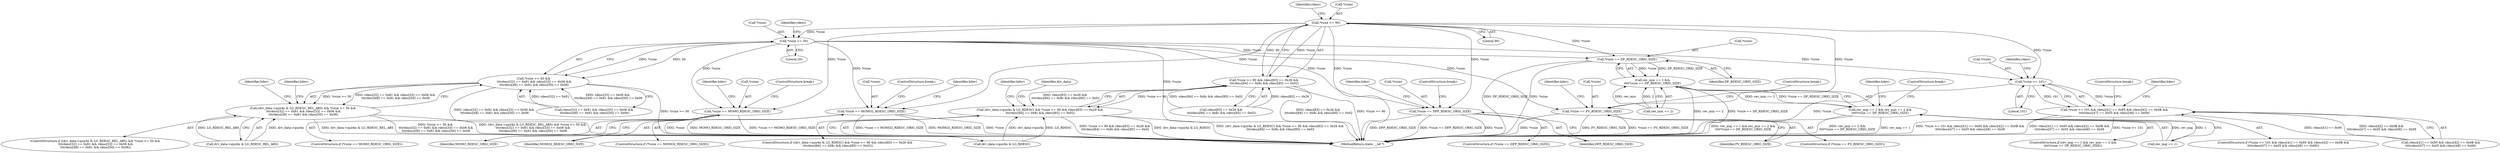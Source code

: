 digraph "1_linux_4ab25786c87eb20857bbb715c3ae34ec8fd6a214_1@del" {
"1000124" [label="(Call,*rsize >= 90)"];
"1000123" [label="(Call,*rsize >= 90 && rdesc[83] == 0x26 &&\n \t\t\trdesc[84] == 0x8c && rdesc[85] == 0x02)"];
"1000117" [label="(Call,(drv_data->quirks & LG_RDESC) && *rsize >= 90 && rdesc[83] == 0x26 &&\n \t\t\trdesc[84] == 0x8c && rdesc[85] == 0x02)"];
"1000175" [label="(Call,*rsize >= 50)"];
"1000174" [label="(Call,*rsize >= 50 &&\n \t\t\trdesc[32] == 0x81 && rdesc[33] == 0x06 &&\n \t\t\trdesc[49] == 0x81 && rdesc[50] == 0x06)"];
"1000168" [label="(Call,(drv_data->quirks & LG_RDESC_REL_ABS) && *rsize >= 50 &&\n \t\t\trdesc[32] == 0x81 && rdesc[33] == 0x06 &&\n \t\t\trdesc[49] == 0x81 && rdesc[50] == 0x06)"];
"1000261" [label="(Call,*rsize == DF_RDESC_ORIG_SIZE)"];
"1000257" [label="(Call,rev_min == 2 &&\n\t\t\t\t*rsize == DF_RDESC_ORIG_SIZE)"];
"1000253" [label="(Call,rev_maj == 1 && rev_min == 2 &&\n\t\t\t\t*rsize == DF_RDESC_ORIG_SIZE)"];
"1000280" [label="(Call,*rsize == MOMO_RDESC_ORIG_SIZE)"];
"1000299" [label="(Call,*rsize == MOMO2_RDESC_ORIG_SIZE)"];
"1000318" [label="(Call,*rsize == FV_RDESC_ORIG_SIZE)"];
"1000337" [label="(Call,*rsize == DFP_RDESC_ORIG_SIZE)"];
"1000357" [label="(Call,*rsize >= 101)"];
"1000356" [label="(Call,*rsize >= 101 && rdesc[41] == 0x95 && rdesc[42] == 0x0B &&\n\t\t\t\trdesc[47] == 0x05 && rdesc[48] == 0x09)"];
"1000262" [label="(Call,*rsize)"];
"1000300" [label="(Call,*rsize)"];
"1000355" [label="(ControlStructure,if (*rsize >= 101 && rdesc[41] == 0x95 && rdesc[42] == 0x0B &&\n\t\t\t\trdesc[47] == 0x05 && rdesc[48] == 0x09))"];
"1000204" [label="(Identifier,hdev)"];
"1000131" [label="(Identifier,rdesc)"];
"1000302" [label="(Identifier,MOMO2_RDESC_ORIG_SIZE)"];
"1000296" [label="(ControlStructure,break;)"];
"1000176" [label="(Call,*rsize)"];
"1000169" [label="(Call,drv_data->quirks & LG_RDESC_REL_ABS)"];
"1000321" [label="(Identifier,FV_RDESC_ORIG_SIZE)"];
"1000277" [label="(ControlStructure,break;)"];
"1000253" [label="(Call,rev_maj == 1 && rev_min == 2 &&\n\t\t\t\t*rsize == DF_RDESC_ORIG_SIZE)"];
"1000128" [label="(Call,rdesc[83] == 0x26 &&\n \t\t\trdesc[84] == 0x8c && rdesc[85] == 0x02)"];
"1000317" [label="(ControlStructure,if (*rsize == FV_RDESC_ORIG_SIZE))"];
"1000361" [label="(Call,rdesc[41] == 0x95 && rdesc[42] == 0x0B &&\n\t\t\t\trdesc[47] == 0x05 && rdesc[48] == 0x09)"];
"1000298" [label="(ControlStructure,if (*rsize == MOMO2_RDESC_ORIG_SIZE))"];
"1000168" [label="(Call,(drv_data->quirks & LG_RDESC_REL_ABS) && *rsize >= 50 &&\n \t\t\trdesc[32] == 0x81 && rdesc[33] == 0x06 &&\n \t\t\trdesc[49] == 0x81 && rdesc[50] == 0x06)"];
"1000408" [label="(ControlStructure,break;)"];
"1000123" [label="(Call,*rsize >= 90 && rdesc[83] == 0x26 &&\n \t\t\trdesc[84] == 0x8c && rdesc[85] == 0x02)"];
"1000252" [label="(ControlStructure,if (rev_maj == 1 && rev_min == 2 &&\n\t\t\t\t*rsize == DF_RDESC_ORIG_SIZE))"];
"1000283" [label="(Identifier,MOMO_RDESC_ORIG_SIZE)"];
"1000175" [label="(Call,*rsize >= 50)"];
"1000319" [label="(Call,*rsize)"];
"1000124" [label="(Call,*rsize >= 90)"];
"1000340" [label="(Identifier,DFP_RDESC_ORIG_SIZE)"];
"1000299" [label="(Call,*rsize == MOMO2_RDESC_ORIG_SIZE)"];
"1000171" [label="(Identifier,drv_data)"];
"1000125" [label="(Call,*rsize)"];
"1000147" [label="(Identifier,hdev)"];
"1000258" [label="(Call,rev_min == 2)"];
"1000261" [label="(Call,*rsize == DF_RDESC_ORIG_SIZE)"];
"1000167" [label="(ControlStructure,if ((drv_data->quirks & LG_RDESC_REL_ABS) && *rsize >= 50 &&\n \t\t\trdesc[32] == 0x81 && rdesc[33] == 0x06 &&\n \t\t\trdesc[49] == 0x81 && rdesc[50] == 0x06))"];
"1000264" [label="(Identifier,DF_RDESC_ORIG_SIZE)"];
"1000254" [label="(Call,rev_maj == 1)"];
"1000343" [label="(Identifier,hdev)"];
"1000318" [label="(Call,*rsize == FV_RDESC_ORIG_SIZE)"];
"1000116" [label="(ControlStructure,if ((drv_data->quirks & LG_RDESC) && *rsize >= 90 && rdesc[83] == 0x26 &&\n \t\t\trdesc[84] == 0x8c && rdesc[85] == 0x02))"];
"1000334" [label="(ControlStructure,break;)"];
"1000217" [label="(Identifier,hdev)"];
"1000315" [label="(ControlStructure,break;)"];
"1000386" [label="(Identifier,hdev)"];
"1000286" [label="(Identifier,hdev)"];
"1000411" [label="(MethodReturn,static __u8 *)"];
"1000305" [label="(Identifier,hdev)"];
"1000118" [label="(Call,drv_data->quirks & LG_RDESC)"];
"1000336" [label="(ControlStructure,if (*rsize == DFP_RDESC_ORIG_SIZE))"];
"1000127" [label="(Literal,90)"];
"1000280" [label="(Call,*rsize == MOMO_RDESC_ORIG_SIZE)"];
"1000337" [label="(Call,*rsize == DFP_RDESC_ORIG_SIZE)"];
"1000357" [label="(Call,*rsize >= 101)"];
"1000324" [label="(Identifier,hdev)"];
"1000338" [label="(Call,*rsize)"];
"1000356" [label="(Call,*rsize >= 101 && rdesc[41] == 0x95 && rdesc[42] == 0x0B &&\n\t\t\t\trdesc[47] == 0x05 && rdesc[48] == 0x09)"];
"1000358" [label="(Call,*rsize)"];
"1000179" [label="(Call,rdesc[32] == 0x81 && rdesc[33] == 0x06 &&\n \t\t\trdesc[49] == 0x81 && rdesc[50] == 0x06)"];
"1000267" [label="(Identifier,hdev)"];
"1000257" [label="(Call,rev_min == 2 &&\n\t\t\t\t*rsize == DF_RDESC_ORIG_SIZE)"];
"1000281" [label="(Call,*rsize)"];
"1000174" [label="(Call,*rsize >= 50 &&\n \t\t\trdesc[32] == 0x81 && rdesc[33] == 0x06 &&\n \t\t\trdesc[49] == 0x81 && rdesc[50] == 0x06)"];
"1000182" [label="(Identifier,rdesc)"];
"1000279" [label="(ControlStructure,if (*rsize == MOMO_RDESC_ORIG_SIZE))"];
"1000353" [label="(ControlStructure,break;)"];
"1000178" [label="(Literal,50)"];
"1000364" [label="(Identifier,rdesc)"];
"1000360" [label="(Literal,101)"];
"1000117" [label="(Call,(drv_data->quirks & LG_RDESC) && *rsize >= 90 && rdesc[83] == 0x26 &&\n \t\t\trdesc[84] == 0x8c && rdesc[85] == 0x02)"];
"1000124" -> "1000123"  [label="AST: "];
"1000124" -> "1000127"  [label="CFG: "];
"1000125" -> "1000124"  [label="AST: "];
"1000127" -> "1000124"  [label="AST: "];
"1000131" -> "1000124"  [label="CFG: "];
"1000123" -> "1000124"  [label="CFG: "];
"1000124" -> "1000411"  [label="DDG: *rsize"];
"1000124" -> "1000123"  [label="DDG: *rsize"];
"1000124" -> "1000123"  [label="DDG: 90"];
"1000124" -> "1000175"  [label="DDG: *rsize"];
"1000124" -> "1000261"  [label="DDG: *rsize"];
"1000124" -> "1000280"  [label="DDG: *rsize"];
"1000124" -> "1000299"  [label="DDG: *rsize"];
"1000124" -> "1000318"  [label="DDG: *rsize"];
"1000124" -> "1000337"  [label="DDG: *rsize"];
"1000124" -> "1000357"  [label="DDG: *rsize"];
"1000123" -> "1000117"  [label="AST: "];
"1000123" -> "1000128"  [label="CFG: "];
"1000128" -> "1000123"  [label="AST: "];
"1000117" -> "1000123"  [label="CFG: "];
"1000123" -> "1000411"  [label="DDG: rdesc[83] == 0x26 &&\n \t\t\trdesc[84] == 0x8c && rdesc[85] == 0x02"];
"1000123" -> "1000411"  [label="DDG: *rsize >= 90"];
"1000123" -> "1000117"  [label="DDG: *rsize >= 90"];
"1000123" -> "1000117"  [label="DDG: rdesc[83] == 0x26 &&\n \t\t\trdesc[84] == 0x8c && rdesc[85] == 0x02"];
"1000128" -> "1000123"  [label="DDG: rdesc[83] == 0x26"];
"1000128" -> "1000123"  [label="DDG: rdesc[84] == 0x8c && rdesc[85] == 0x02"];
"1000117" -> "1000116"  [label="AST: "];
"1000117" -> "1000118"  [label="CFG: "];
"1000118" -> "1000117"  [label="AST: "];
"1000147" -> "1000117"  [label="CFG: "];
"1000171" -> "1000117"  [label="CFG: "];
"1000117" -> "1000411"  [label="DDG: (drv_data->quirks & LG_RDESC) && *rsize >= 90 && rdesc[83] == 0x26 &&\n \t\t\trdesc[84] == 0x8c && rdesc[85] == 0x02"];
"1000117" -> "1000411"  [label="DDG: *rsize >= 90 && rdesc[83] == 0x26 &&\n \t\t\trdesc[84] == 0x8c && rdesc[85] == 0x02"];
"1000117" -> "1000411"  [label="DDG: drv_data->quirks & LG_RDESC"];
"1000118" -> "1000117"  [label="DDG: drv_data->quirks"];
"1000118" -> "1000117"  [label="DDG: LG_RDESC"];
"1000175" -> "1000174"  [label="AST: "];
"1000175" -> "1000178"  [label="CFG: "];
"1000176" -> "1000175"  [label="AST: "];
"1000178" -> "1000175"  [label="AST: "];
"1000182" -> "1000175"  [label="CFG: "];
"1000174" -> "1000175"  [label="CFG: "];
"1000175" -> "1000411"  [label="DDG: *rsize"];
"1000175" -> "1000174"  [label="DDG: *rsize"];
"1000175" -> "1000174"  [label="DDG: 50"];
"1000175" -> "1000261"  [label="DDG: *rsize"];
"1000175" -> "1000280"  [label="DDG: *rsize"];
"1000175" -> "1000299"  [label="DDG: *rsize"];
"1000175" -> "1000318"  [label="DDG: *rsize"];
"1000175" -> "1000337"  [label="DDG: *rsize"];
"1000175" -> "1000357"  [label="DDG: *rsize"];
"1000174" -> "1000168"  [label="AST: "];
"1000174" -> "1000179"  [label="CFG: "];
"1000179" -> "1000174"  [label="AST: "];
"1000168" -> "1000174"  [label="CFG: "];
"1000174" -> "1000411"  [label="DDG: rdesc[32] == 0x81 && rdesc[33] == 0x06 &&\n \t\t\trdesc[49] == 0x81 && rdesc[50] == 0x06"];
"1000174" -> "1000411"  [label="DDG: *rsize >= 50"];
"1000174" -> "1000168"  [label="DDG: *rsize >= 50"];
"1000174" -> "1000168"  [label="DDG: rdesc[32] == 0x81 && rdesc[33] == 0x06 &&\n \t\t\trdesc[49] == 0x81 && rdesc[50] == 0x06"];
"1000179" -> "1000174"  [label="DDG: rdesc[32] == 0x81"];
"1000179" -> "1000174"  [label="DDG: rdesc[33] == 0x06 &&\n \t\t\trdesc[49] == 0x81 && rdesc[50] == 0x06"];
"1000168" -> "1000167"  [label="AST: "];
"1000168" -> "1000169"  [label="CFG: "];
"1000169" -> "1000168"  [label="AST: "];
"1000204" -> "1000168"  [label="CFG: "];
"1000217" -> "1000168"  [label="CFG: "];
"1000168" -> "1000411"  [label="DDG: (drv_data->quirks & LG_RDESC_REL_ABS) && *rsize >= 50 &&\n \t\t\trdesc[32] == 0x81 && rdesc[33] == 0x06 &&\n \t\t\trdesc[49] == 0x81 && rdesc[50] == 0x06"];
"1000168" -> "1000411"  [label="DDG: drv_data->quirks & LG_RDESC_REL_ABS"];
"1000168" -> "1000411"  [label="DDG: *rsize >= 50 &&\n \t\t\trdesc[32] == 0x81 && rdesc[33] == 0x06 &&\n \t\t\trdesc[49] == 0x81 && rdesc[50] == 0x06"];
"1000169" -> "1000168"  [label="DDG: drv_data->quirks"];
"1000169" -> "1000168"  [label="DDG: LG_RDESC_REL_ABS"];
"1000261" -> "1000257"  [label="AST: "];
"1000261" -> "1000264"  [label="CFG: "];
"1000262" -> "1000261"  [label="AST: "];
"1000264" -> "1000261"  [label="AST: "];
"1000257" -> "1000261"  [label="CFG: "];
"1000261" -> "1000411"  [label="DDG: DF_RDESC_ORIG_SIZE"];
"1000261" -> "1000411"  [label="DDG: *rsize"];
"1000261" -> "1000257"  [label="DDG: *rsize"];
"1000261" -> "1000257"  [label="DDG: DF_RDESC_ORIG_SIZE"];
"1000257" -> "1000253"  [label="AST: "];
"1000257" -> "1000258"  [label="CFG: "];
"1000258" -> "1000257"  [label="AST: "];
"1000253" -> "1000257"  [label="CFG: "];
"1000257" -> "1000411"  [label="DDG: rev_min == 2"];
"1000257" -> "1000411"  [label="DDG: *rsize == DF_RDESC_ORIG_SIZE"];
"1000257" -> "1000253"  [label="DDG: rev_min == 2"];
"1000257" -> "1000253"  [label="DDG: *rsize == DF_RDESC_ORIG_SIZE"];
"1000258" -> "1000257"  [label="DDG: rev_min"];
"1000258" -> "1000257"  [label="DDG: 2"];
"1000253" -> "1000252"  [label="AST: "];
"1000253" -> "1000254"  [label="CFG: "];
"1000254" -> "1000253"  [label="AST: "];
"1000267" -> "1000253"  [label="CFG: "];
"1000277" -> "1000253"  [label="CFG: "];
"1000253" -> "1000411"  [label="DDG: rev_maj == 1 && rev_min == 2 &&\n\t\t\t\t*rsize == DF_RDESC_ORIG_SIZE"];
"1000253" -> "1000411"  [label="DDG: rev_maj == 1"];
"1000253" -> "1000411"  [label="DDG: rev_min == 2 &&\n\t\t\t\t*rsize == DF_RDESC_ORIG_SIZE"];
"1000254" -> "1000253"  [label="DDG: rev_maj"];
"1000254" -> "1000253"  [label="DDG: 1"];
"1000280" -> "1000279"  [label="AST: "];
"1000280" -> "1000283"  [label="CFG: "];
"1000281" -> "1000280"  [label="AST: "];
"1000283" -> "1000280"  [label="AST: "];
"1000286" -> "1000280"  [label="CFG: "];
"1000296" -> "1000280"  [label="CFG: "];
"1000280" -> "1000411"  [label="DDG: *rsize == MOMO_RDESC_ORIG_SIZE"];
"1000280" -> "1000411"  [label="DDG: *rsize"];
"1000280" -> "1000411"  [label="DDG: MOMO_RDESC_ORIG_SIZE"];
"1000299" -> "1000298"  [label="AST: "];
"1000299" -> "1000302"  [label="CFG: "];
"1000300" -> "1000299"  [label="AST: "];
"1000302" -> "1000299"  [label="AST: "];
"1000305" -> "1000299"  [label="CFG: "];
"1000315" -> "1000299"  [label="CFG: "];
"1000299" -> "1000411"  [label="DDG: *rsize == MOMO2_RDESC_ORIG_SIZE"];
"1000299" -> "1000411"  [label="DDG: MOMO2_RDESC_ORIG_SIZE"];
"1000299" -> "1000411"  [label="DDG: *rsize"];
"1000318" -> "1000317"  [label="AST: "];
"1000318" -> "1000321"  [label="CFG: "];
"1000319" -> "1000318"  [label="AST: "];
"1000321" -> "1000318"  [label="AST: "];
"1000324" -> "1000318"  [label="CFG: "];
"1000334" -> "1000318"  [label="CFG: "];
"1000318" -> "1000411"  [label="DDG: *rsize == FV_RDESC_ORIG_SIZE"];
"1000318" -> "1000411"  [label="DDG: *rsize"];
"1000318" -> "1000411"  [label="DDG: FV_RDESC_ORIG_SIZE"];
"1000337" -> "1000336"  [label="AST: "];
"1000337" -> "1000340"  [label="CFG: "];
"1000338" -> "1000337"  [label="AST: "];
"1000340" -> "1000337"  [label="AST: "];
"1000343" -> "1000337"  [label="CFG: "];
"1000353" -> "1000337"  [label="CFG: "];
"1000337" -> "1000411"  [label="DDG: *rsize"];
"1000337" -> "1000411"  [label="DDG: DFP_RDESC_ORIG_SIZE"];
"1000337" -> "1000411"  [label="DDG: *rsize == DFP_RDESC_ORIG_SIZE"];
"1000357" -> "1000356"  [label="AST: "];
"1000357" -> "1000360"  [label="CFG: "];
"1000358" -> "1000357"  [label="AST: "];
"1000360" -> "1000357"  [label="AST: "];
"1000364" -> "1000357"  [label="CFG: "];
"1000356" -> "1000357"  [label="CFG: "];
"1000357" -> "1000411"  [label="DDG: *rsize"];
"1000357" -> "1000356"  [label="DDG: *rsize"];
"1000357" -> "1000356"  [label="DDG: 101"];
"1000356" -> "1000355"  [label="AST: "];
"1000356" -> "1000361"  [label="CFG: "];
"1000361" -> "1000356"  [label="AST: "];
"1000386" -> "1000356"  [label="CFG: "];
"1000408" -> "1000356"  [label="CFG: "];
"1000356" -> "1000411"  [label="DDG: *rsize >= 101 && rdesc[41] == 0x95 && rdesc[42] == 0x0B &&\n\t\t\t\trdesc[47] == 0x05 && rdesc[48] == 0x09"];
"1000356" -> "1000411"  [label="DDG: rdesc[41] == 0x95 && rdesc[42] == 0x0B &&\n\t\t\t\trdesc[47] == 0x05 && rdesc[48] == 0x09"];
"1000356" -> "1000411"  [label="DDG: *rsize >= 101"];
"1000361" -> "1000356"  [label="DDG: rdesc[41] == 0x95"];
"1000361" -> "1000356"  [label="DDG: rdesc[42] == 0x0B &&\n\t\t\t\trdesc[47] == 0x05 && rdesc[48] == 0x09"];
}
